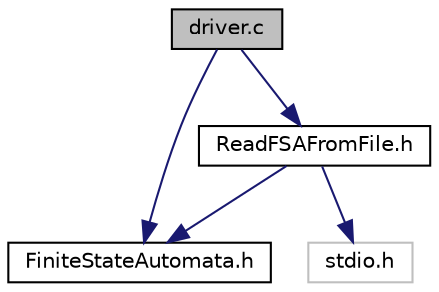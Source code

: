 digraph "driver.c"
{
  edge [fontname="Helvetica",fontsize="10",labelfontname="Helvetica",labelfontsize="10"];
  node [fontname="Helvetica",fontsize="10",shape=record];
  Node1 [label="driver.c",height=0.2,width=0.4,color="black", fillcolor="grey75", style="filled", fontcolor="black"];
  Node1 -> Node2 [color="midnightblue",fontsize="10",style="solid",fontname="Helvetica"];
  Node2 [label="FiniteStateAutomata.h",height=0.2,width=0.4,color="black", fillcolor="white", style="filled",URL="$FiniteStateAutomata_8h.html"];
  Node1 -> Node3 [color="midnightblue",fontsize="10",style="solid",fontname="Helvetica"];
  Node3 [label="ReadFSAFromFile.h",height=0.2,width=0.4,color="black", fillcolor="white", style="filled",URL="$ReadFSAFromFile_8h.html"];
  Node3 -> Node2 [color="midnightblue",fontsize="10",style="solid",fontname="Helvetica"];
  Node3 -> Node4 [color="midnightblue",fontsize="10",style="solid",fontname="Helvetica"];
  Node4 [label="stdio.h",height=0.2,width=0.4,color="grey75", fillcolor="white", style="filled"];
}
